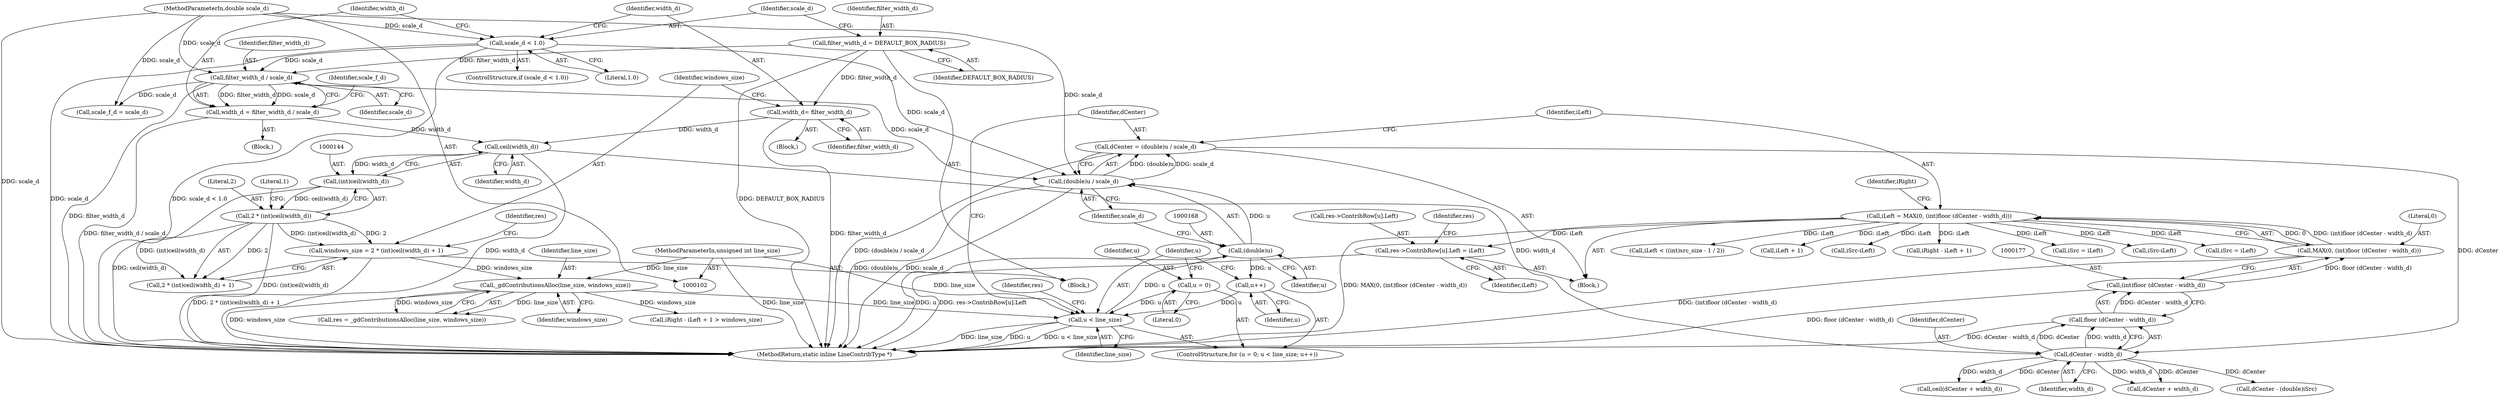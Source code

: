 digraph "1_libgd_4f65a3e4eedaffa1efcf9ee1eb08f0b504fbc31a@array" {
"1000202" [label="(Call,res->ContribRow[u].Left = iLeft)"];
"1000172" [label="(Call,iLeft = MAX(0, (int)floor (dCenter - width_d)))"];
"1000174" [label="(Call,MAX(0, (int)floor (dCenter - width_d)))"];
"1000176" [label="(Call,(int)floor (dCenter - width_d))"];
"1000178" [label="(Call,floor (dCenter - width_d))"];
"1000179" [label="(Call,dCenter - width_d)"];
"1000164" [label="(Call,dCenter = (double)u / scale_d)"];
"1000166" [label="(Call,(double)u / scale_d)"];
"1000167" [label="(Call,(double)u)"];
"1000157" [label="(Call,u < line_size)"];
"1000154" [label="(Call,u = 0)"];
"1000160" [label="(Call,u++)"];
"1000150" [label="(Call,_gdContributionsAlloc(line_size, windows_size))"];
"1000103" [label="(MethodParameterIn,unsigned int line_size)"];
"1000138" [label="(Call,windows_size = 2 * (int)ceil(width_d) + 1)"];
"1000141" [label="(Call,2 * (int)ceil(width_d))"];
"1000143" [label="(Call,(int)ceil(width_d))"];
"1000145" [label="(Call,ceil(width_d))"];
"1000125" [label="(Call,width_d = filter_width_d / scale_d)"];
"1000127" [label="(Call,filter_width_d / scale_d)"];
"1000114" [label="(Call,filter_width_d = DEFAULT_BOX_RADIUS)"];
"1000121" [label="(Call,scale_d < 1.0)"];
"1000105" [label="(MethodParameterIn,double scale_d)"];
"1000135" [label="(Call,width_d= filter_width_d)"];
"1000157" [label="(Call,u < line_size)"];
"1000123" [label="(Literal,1.0)"];
"1000222" [label="(Call,iRight - iLeft + 1)"];
"1000180" [label="(Identifier,dCenter)"];
"1000188" [label="(Call,ceil(dCenter + width_d))"];
"1000170" [label="(Identifier,scale_d)"];
"1000127" [label="(Call,filter_width_d / scale_d)"];
"1000116" [label="(Identifier,DEFAULT_BOX_RADIUS)"];
"1000107" [label="(Block,)"];
"1000136" [label="(Identifier,width_d)"];
"1000151" [label="(Identifier,line_size)"];
"1000155" [label="(Identifier,u)"];
"1000121" [label="(Call,scale_d < 1.0)"];
"1000174" [label="(Call,MAX(0, (int)floor (dCenter - width_d)))"];
"1000158" [label="(Identifier,u)"];
"1000148" [label="(Call,res = _gdContributionsAlloc(line_size, windows_size))"];
"1000129" [label="(Identifier,scale_d)"];
"1000126" [label="(Identifier,width_d)"];
"1000114" [label="(Call,filter_width_d = DEFAULT_BOX_RADIUS)"];
"1000178" [label="(Call,floor (dCenter - width_d))"];
"1000159" [label="(Identifier,line_size)"];
"1000124" [label="(Block,)"];
"1000184" [label="(Identifier,iRight)"];
"1000138" [label="(Call,windows_size = 2 * (int)ceil(width_d) + 1)"];
"1000125" [label="(Call,width_d = filter_width_d / scale_d)"];
"1000142" [label="(Literal,2)"];
"1000105" [label="(MethodParameterIn,double scale_d)"];
"1000318" [label="(Identifier,res)"];
"1000295" [label="(Call,iSrc = iLeft)"];
"1000221" [label="(Call,iRight - iLeft + 1 > windows_size)"];
"1000169" [label="(Identifier,u)"];
"1000181" [label="(Identifier,width_d)"];
"1000152" [label="(Identifier,windows_size)"];
"1000115" [label="(Identifier,filter_width_d)"];
"1000137" [label="(Identifier,filter_width_d)"];
"1000134" [label="(Block,)"];
"1000202" [label="(Call,res->ContribRow[u].Left = iLeft)"];
"1000162" [label="(Block,)"];
"1000176" [label="(Call,(int)floor (dCenter - width_d))"];
"1000189" [label="(Call,dCenter + width_d)"];
"1000166" [label="(Call,(double)u / scale_d)"];
"1000140" [label="(Call,2 * (int)ceil(width_d) + 1)"];
"1000149" [label="(Identifier,res)"];
"1000135" [label="(Call,width_d= filter_width_d)"];
"1000128" [label="(Identifier,filter_width_d)"];
"1000210" [label="(Identifier,iLeft)"];
"1000203" [label="(Call,res->ContribRow[u].Left)"];
"1000172" [label="(Call,iLeft = MAX(0, (int)floor (dCenter - width_d)))"];
"1000165" [label="(Identifier,dCenter)"];
"1000215" [label="(Identifier,res)"];
"1000275" [label="(Call,dCenter - (double)iSrc)"];
"1000141" [label="(Call,2 * (int)ceil(width_d))"];
"1000146" [label="(Identifier,width_d)"];
"1000164" [label="(Call,dCenter = (double)u / scale_d)"];
"1000267" [label="(Call,iSrc-iLeft)"];
"1000247" [label="(Call,iSrc = iLeft)"];
"1000120" [label="(ControlStructure,if (scale_d < 1.0))"];
"1000173" [label="(Identifier,iLeft)"];
"1000161" [label="(Identifier,u)"];
"1000230" [label="(Call,iLeft < ((int)src_size - 1 / 2))"];
"1000143" [label="(Call,(int)ceil(width_d))"];
"1000150" [label="(Call,_gdContributionsAlloc(line_size, windows_size))"];
"1000139" [label="(Identifier,windows_size)"];
"1000131" [label="(Identifier,scale_f_d)"];
"1000122" [label="(Identifier,scale_d)"];
"1000156" [label="(Literal,0)"];
"1000224" [label="(Call,iLeft + 1)"];
"1000319" [label="(MethodReturn,static inline LineContribType *)"];
"1000167" [label="(Call,(double)u)"];
"1000145" [label="(Call,ceil(width_d))"];
"1000179" [label="(Call,dCenter - width_d)"];
"1000147" [label="(Literal,1)"];
"1000160" [label="(Call,u++)"];
"1000153" [label="(ControlStructure,for (u = 0; u < line_size; u++))"];
"1000175" [label="(Literal,0)"];
"1000103" [label="(MethodParameterIn,unsigned int line_size)"];
"1000313" [label="(Call,iSrc-iLeft)"];
"1000130" [label="(Call,scale_f_d = scale_d)"];
"1000154" [label="(Call,u = 0)"];
"1000202" -> "1000162"  [label="AST: "];
"1000202" -> "1000210"  [label="CFG: "];
"1000203" -> "1000202"  [label="AST: "];
"1000210" -> "1000202"  [label="AST: "];
"1000215" -> "1000202"  [label="CFG: "];
"1000202" -> "1000319"  [label="DDG: res->ContribRow[u].Left"];
"1000172" -> "1000202"  [label="DDG: iLeft"];
"1000172" -> "1000162"  [label="AST: "];
"1000172" -> "1000174"  [label="CFG: "];
"1000173" -> "1000172"  [label="AST: "];
"1000174" -> "1000172"  [label="AST: "];
"1000184" -> "1000172"  [label="CFG: "];
"1000172" -> "1000319"  [label="DDG: MAX(0, (int)floor (dCenter - width_d))"];
"1000174" -> "1000172"  [label="DDG: 0"];
"1000174" -> "1000172"  [label="DDG: (int)floor (dCenter - width_d)"];
"1000172" -> "1000222"  [label="DDG: iLeft"];
"1000172" -> "1000224"  [label="DDG: iLeft"];
"1000172" -> "1000230"  [label="DDG: iLeft"];
"1000172" -> "1000247"  [label="DDG: iLeft"];
"1000172" -> "1000267"  [label="DDG: iLeft"];
"1000172" -> "1000295"  [label="DDG: iLeft"];
"1000172" -> "1000313"  [label="DDG: iLeft"];
"1000174" -> "1000176"  [label="CFG: "];
"1000175" -> "1000174"  [label="AST: "];
"1000176" -> "1000174"  [label="AST: "];
"1000174" -> "1000319"  [label="DDG: (int)floor (dCenter - width_d)"];
"1000176" -> "1000174"  [label="DDG: floor (dCenter - width_d)"];
"1000176" -> "1000178"  [label="CFG: "];
"1000177" -> "1000176"  [label="AST: "];
"1000178" -> "1000176"  [label="AST: "];
"1000176" -> "1000319"  [label="DDG: floor (dCenter - width_d)"];
"1000178" -> "1000176"  [label="DDG: dCenter - width_d"];
"1000178" -> "1000179"  [label="CFG: "];
"1000179" -> "1000178"  [label="AST: "];
"1000178" -> "1000319"  [label="DDG: dCenter - width_d"];
"1000179" -> "1000178"  [label="DDG: dCenter"];
"1000179" -> "1000178"  [label="DDG: width_d"];
"1000179" -> "1000181"  [label="CFG: "];
"1000180" -> "1000179"  [label="AST: "];
"1000181" -> "1000179"  [label="AST: "];
"1000164" -> "1000179"  [label="DDG: dCenter"];
"1000145" -> "1000179"  [label="DDG: width_d"];
"1000179" -> "1000188"  [label="DDG: dCenter"];
"1000179" -> "1000188"  [label="DDG: width_d"];
"1000179" -> "1000189"  [label="DDG: dCenter"];
"1000179" -> "1000189"  [label="DDG: width_d"];
"1000179" -> "1000275"  [label="DDG: dCenter"];
"1000164" -> "1000162"  [label="AST: "];
"1000164" -> "1000166"  [label="CFG: "];
"1000165" -> "1000164"  [label="AST: "];
"1000166" -> "1000164"  [label="AST: "];
"1000173" -> "1000164"  [label="CFG: "];
"1000164" -> "1000319"  [label="DDG: (double)u / scale_d"];
"1000166" -> "1000164"  [label="DDG: (double)u"];
"1000166" -> "1000164"  [label="DDG: scale_d"];
"1000166" -> "1000170"  [label="CFG: "];
"1000167" -> "1000166"  [label="AST: "];
"1000170" -> "1000166"  [label="AST: "];
"1000166" -> "1000319"  [label="DDG: (double)u"];
"1000166" -> "1000319"  [label="DDG: scale_d"];
"1000167" -> "1000166"  [label="DDG: u"];
"1000121" -> "1000166"  [label="DDG: scale_d"];
"1000105" -> "1000166"  [label="DDG: scale_d"];
"1000127" -> "1000166"  [label="DDG: scale_d"];
"1000167" -> "1000169"  [label="CFG: "];
"1000168" -> "1000167"  [label="AST: "];
"1000169" -> "1000167"  [label="AST: "];
"1000170" -> "1000167"  [label="CFG: "];
"1000167" -> "1000319"  [label="DDG: u"];
"1000167" -> "1000160"  [label="DDG: u"];
"1000157" -> "1000167"  [label="DDG: u"];
"1000157" -> "1000153"  [label="AST: "];
"1000157" -> "1000159"  [label="CFG: "];
"1000158" -> "1000157"  [label="AST: "];
"1000159" -> "1000157"  [label="AST: "];
"1000165" -> "1000157"  [label="CFG: "];
"1000318" -> "1000157"  [label="CFG: "];
"1000157" -> "1000319"  [label="DDG: u < line_size"];
"1000157" -> "1000319"  [label="DDG: line_size"];
"1000157" -> "1000319"  [label="DDG: u"];
"1000154" -> "1000157"  [label="DDG: u"];
"1000160" -> "1000157"  [label="DDG: u"];
"1000150" -> "1000157"  [label="DDG: line_size"];
"1000103" -> "1000157"  [label="DDG: line_size"];
"1000154" -> "1000153"  [label="AST: "];
"1000154" -> "1000156"  [label="CFG: "];
"1000155" -> "1000154"  [label="AST: "];
"1000156" -> "1000154"  [label="AST: "];
"1000158" -> "1000154"  [label="CFG: "];
"1000160" -> "1000153"  [label="AST: "];
"1000160" -> "1000161"  [label="CFG: "];
"1000161" -> "1000160"  [label="AST: "];
"1000158" -> "1000160"  [label="CFG: "];
"1000150" -> "1000148"  [label="AST: "];
"1000150" -> "1000152"  [label="CFG: "];
"1000151" -> "1000150"  [label="AST: "];
"1000152" -> "1000150"  [label="AST: "];
"1000148" -> "1000150"  [label="CFG: "];
"1000150" -> "1000319"  [label="DDG: windows_size"];
"1000150" -> "1000148"  [label="DDG: line_size"];
"1000150" -> "1000148"  [label="DDG: windows_size"];
"1000103" -> "1000150"  [label="DDG: line_size"];
"1000138" -> "1000150"  [label="DDG: windows_size"];
"1000150" -> "1000221"  [label="DDG: windows_size"];
"1000103" -> "1000102"  [label="AST: "];
"1000103" -> "1000319"  [label="DDG: line_size"];
"1000138" -> "1000107"  [label="AST: "];
"1000138" -> "1000140"  [label="CFG: "];
"1000139" -> "1000138"  [label="AST: "];
"1000140" -> "1000138"  [label="AST: "];
"1000149" -> "1000138"  [label="CFG: "];
"1000138" -> "1000319"  [label="DDG: 2 * (int)ceil(width_d) + 1"];
"1000141" -> "1000138"  [label="DDG: 2"];
"1000141" -> "1000138"  [label="DDG: (int)ceil(width_d)"];
"1000141" -> "1000140"  [label="AST: "];
"1000141" -> "1000143"  [label="CFG: "];
"1000142" -> "1000141"  [label="AST: "];
"1000143" -> "1000141"  [label="AST: "];
"1000147" -> "1000141"  [label="CFG: "];
"1000141" -> "1000319"  [label="DDG: (int)ceil(width_d)"];
"1000141" -> "1000140"  [label="DDG: 2"];
"1000141" -> "1000140"  [label="DDG: (int)ceil(width_d)"];
"1000143" -> "1000141"  [label="DDG: ceil(width_d)"];
"1000143" -> "1000145"  [label="CFG: "];
"1000144" -> "1000143"  [label="AST: "];
"1000145" -> "1000143"  [label="AST: "];
"1000143" -> "1000319"  [label="DDG: ceil(width_d)"];
"1000145" -> "1000143"  [label="DDG: width_d"];
"1000145" -> "1000146"  [label="CFG: "];
"1000146" -> "1000145"  [label="AST: "];
"1000145" -> "1000319"  [label="DDG: width_d"];
"1000125" -> "1000145"  [label="DDG: width_d"];
"1000135" -> "1000145"  [label="DDG: width_d"];
"1000125" -> "1000124"  [label="AST: "];
"1000125" -> "1000127"  [label="CFG: "];
"1000126" -> "1000125"  [label="AST: "];
"1000127" -> "1000125"  [label="AST: "];
"1000131" -> "1000125"  [label="CFG: "];
"1000125" -> "1000319"  [label="DDG: filter_width_d / scale_d"];
"1000127" -> "1000125"  [label="DDG: filter_width_d"];
"1000127" -> "1000125"  [label="DDG: scale_d"];
"1000127" -> "1000129"  [label="CFG: "];
"1000128" -> "1000127"  [label="AST: "];
"1000129" -> "1000127"  [label="AST: "];
"1000127" -> "1000319"  [label="DDG: filter_width_d"];
"1000114" -> "1000127"  [label="DDG: filter_width_d"];
"1000121" -> "1000127"  [label="DDG: scale_d"];
"1000105" -> "1000127"  [label="DDG: scale_d"];
"1000127" -> "1000130"  [label="DDG: scale_d"];
"1000114" -> "1000107"  [label="AST: "];
"1000114" -> "1000116"  [label="CFG: "];
"1000115" -> "1000114"  [label="AST: "];
"1000116" -> "1000114"  [label="AST: "];
"1000122" -> "1000114"  [label="CFG: "];
"1000114" -> "1000319"  [label="DDG: DEFAULT_BOX_RADIUS"];
"1000114" -> "1000135"  [label="DDG: filter_width_d"];
"1000121" -> "1000120"  [label="AST: "];
"1000121" -> "1000123"  [label="CFG: "];
"1000122" -> "1000121"  [label="AST: "];
"1000123" -> "1000121"  [label="AST: "];
"1000126" -> "1000121"  [label="CFG: "];
"1000136" -> "1000121"  [label="CFG: "];
"1000121" -> "1000319"  [label="DDG: scale_d < 1.0"];
"1000121" -> "1000319"  [label="DDG: scale_d"];
"1000105" -> "1000121"  [label="DDG: scale_d"];
"1000105" -> "1000102"  [label="AST: "];
"1000105" -> "1000319"  [label="DDG: scale_d"];
"1000105" -> "1000130"  [label="DDG: scale_d"];
"1000135" -> "1000134"  [label="AST: "];
"1000135" -> "1000137"  [label="CFG: "];
"1000136" -> "1000135"  [label="AST: "];
"1000137" -> "1000135"  [label="AST: "];
"1000139" -> "1000135"  [label="CFG: "];
"1000135" -> "1000319"  [label="DDG: filter_width_d"];
}
